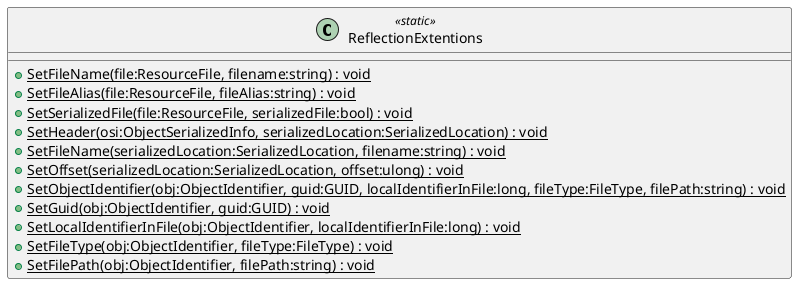 @startuml
class ReflectionExtentions <<static>> {
    + {static} SetFileName(file:ResourceFile, filename:string) : void
    + {static} SetFileAlias(file:ResourceFile, fileAlias:string) : void
    + {static} SetSerializedFile(file:ResourceFile, serializedFile:bool) : void
    + {static} SetHeader(osi:ObjectSerializedInfo, serializedLocation:SerializedLocation) : void
    + {static} SetFileName(serializedLocation:SerializedLocation, filename:string) : void
    + {static} SetOffset(serializedLocation:SerializedLocation, offset:ulong) : void
    + {static} SetObjectIdentifier(obj:ObjectIdentifier, guid:GUID, localIdentifierInFile:long, fileType:FileType, filePath:string) : void
    + {static} SetGuid(obj:ObjectIdentifier, guid:GUID) : void
    + {static} SetLocalIdentifierInFile(obj:ObjectIdentifier, localIdentifierInFile:long) : void
    + {static} SetFileType(obj:ObjectIdentifier, fileType:FileType) : void
    + {static} SetFilePath(obj:ObjectIdentifier, filePath:string) : void
}
@enduml
